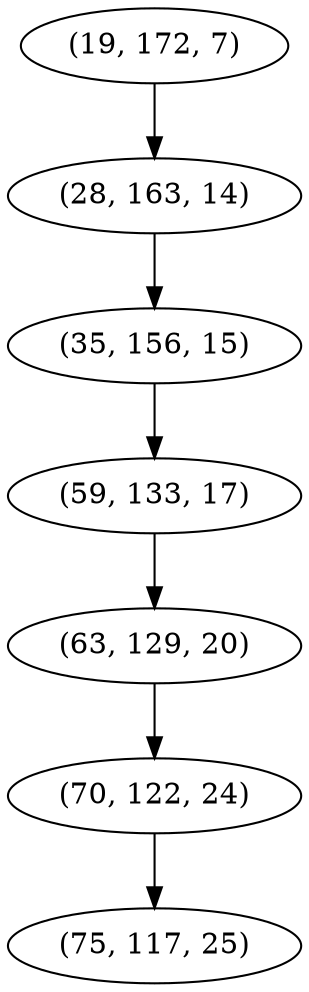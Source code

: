 digraph tree {
    "(19, 172, 7)";
    "(28, 163, 14)";
    "(35, 156, 15)";
    "(59, 133, 17)";
    "(63, 129, 20)";
    "(70, 122, 24)";
    "(75, 117, 25)";
    "(19, 172, 7)" -> "(28, 163, 14)";
    "(28, 163, 14)" -> "(35, 156, 15)";
    "(35, 156, 15)" -> "(59, 133, 17)";
    "(59, 133, 17)" -> "(63, 129, 20)";
    "(63, 129, 20)" -> "(70, 122, 24)";
    "(70, 122, 24)" -> "(75, 117, 25)";
}
